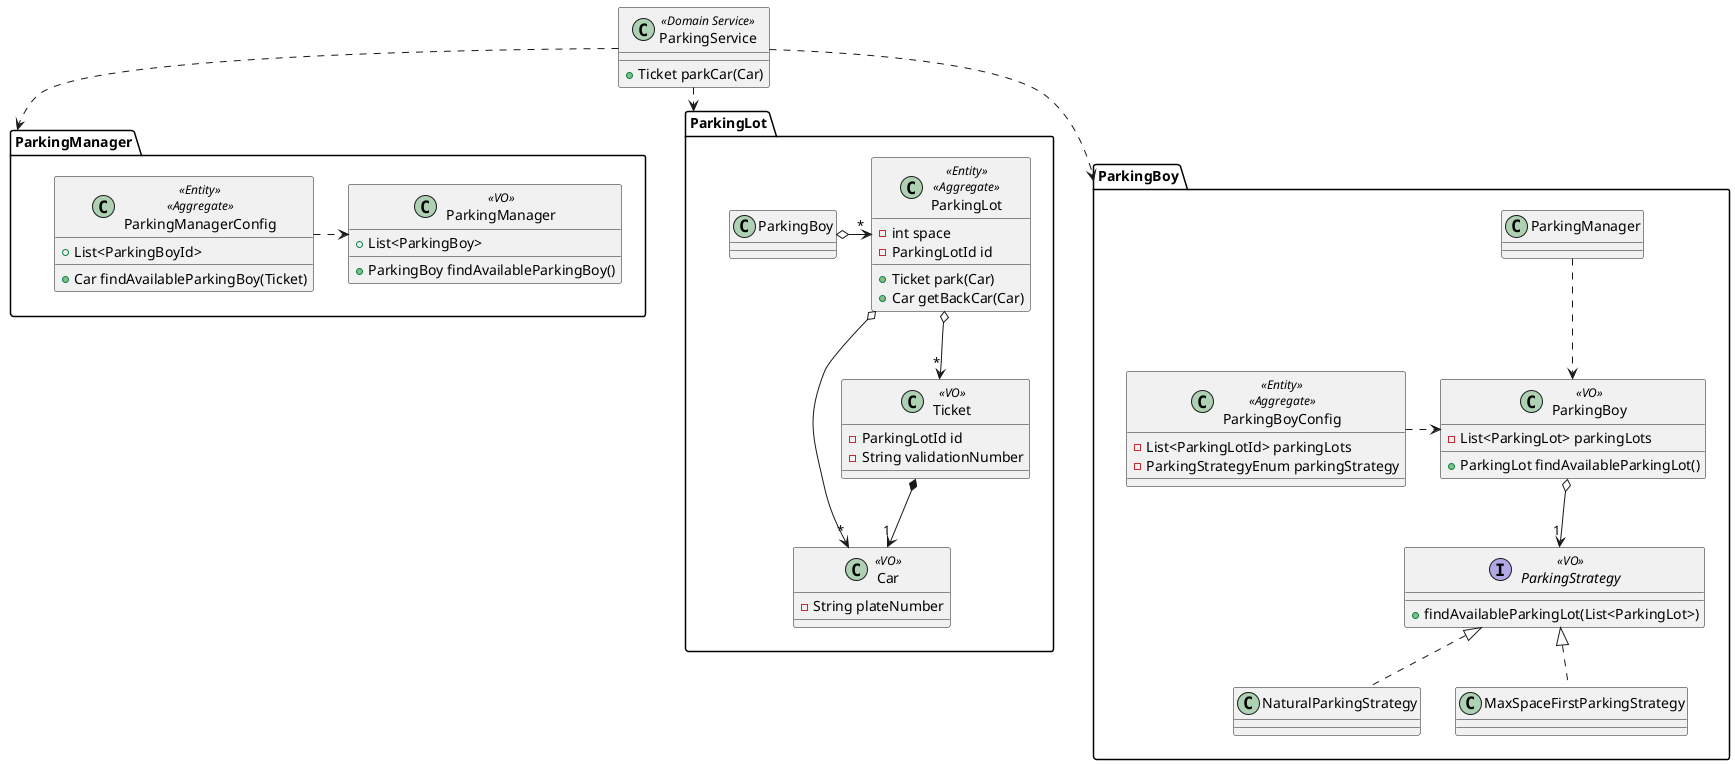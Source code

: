 @startuml

ParkingService ..> ParkingManager
ParkingService ..> ParkingLot
ParkingService ..> ParkingBoy

class ParkingService <<Domain Service>> {
	+ Ticket parkCar(Car)
}

package ParkingManager {
	class ParkingManager <<VO>> {
		+ List<ParkingBoy>
		+ ParkingBoy findAvailableParkingBoy()
	}

	class ParkingManagerConfig <<Entity>> <<Aggregate>> {
		+ List<ParkingBoyId>
		+ Car findAvailableParkingBoy(Ticket)
	}

	ParkingManagerConfig .>  ParkingManager
}

package ParkingBoy {
	interface ParkingStrategy <<VO>> {
		+ findAvailableParkingLot(List<ParkingLot>)
	}

	class ParkingBoy <<VO>> {
		- List<ParkingLot> parkingLots
		+ ParkingLot findAvailableParkingLot()
	}

	class ParkingBoyConfig <<Entity>> <<Aggregate>> {
		- List<ParkingLotId> parkingLots
		- ParkingStrategyEnum parkingStrategy
	}
	ParkingManager ..>  ParkingBoy
	ParkingBoyConfig .> ParkingBoy
	ParkingBoy o--> "1" ParkingStrategy
	ParkingStrategy <|.. NaturalParkingStrategy
	ParkingStrategy <|.. MaxSpaceFirstParkingStrategy

}

package ParkingLot {

	class ParkingLot <<Entity>> <<Aggregate>> {
		- int space
		- ParkingLotId id
		+ Ticket park(Car)
		+ Car getBackCar(Car)
	}

	class Car <<VO>> {
		- String plateNumber
	}

	class Ticket <<VO>> {
		- ParkingLotId id
		- String validationNumber
	}

	ParkingBoy o-> "*" ParkingLot
	Ticket *--> "1" Car
	ParkingLot o--> "*" Car
	ParkingLot o--> "*" Ticket
}


@enduml
